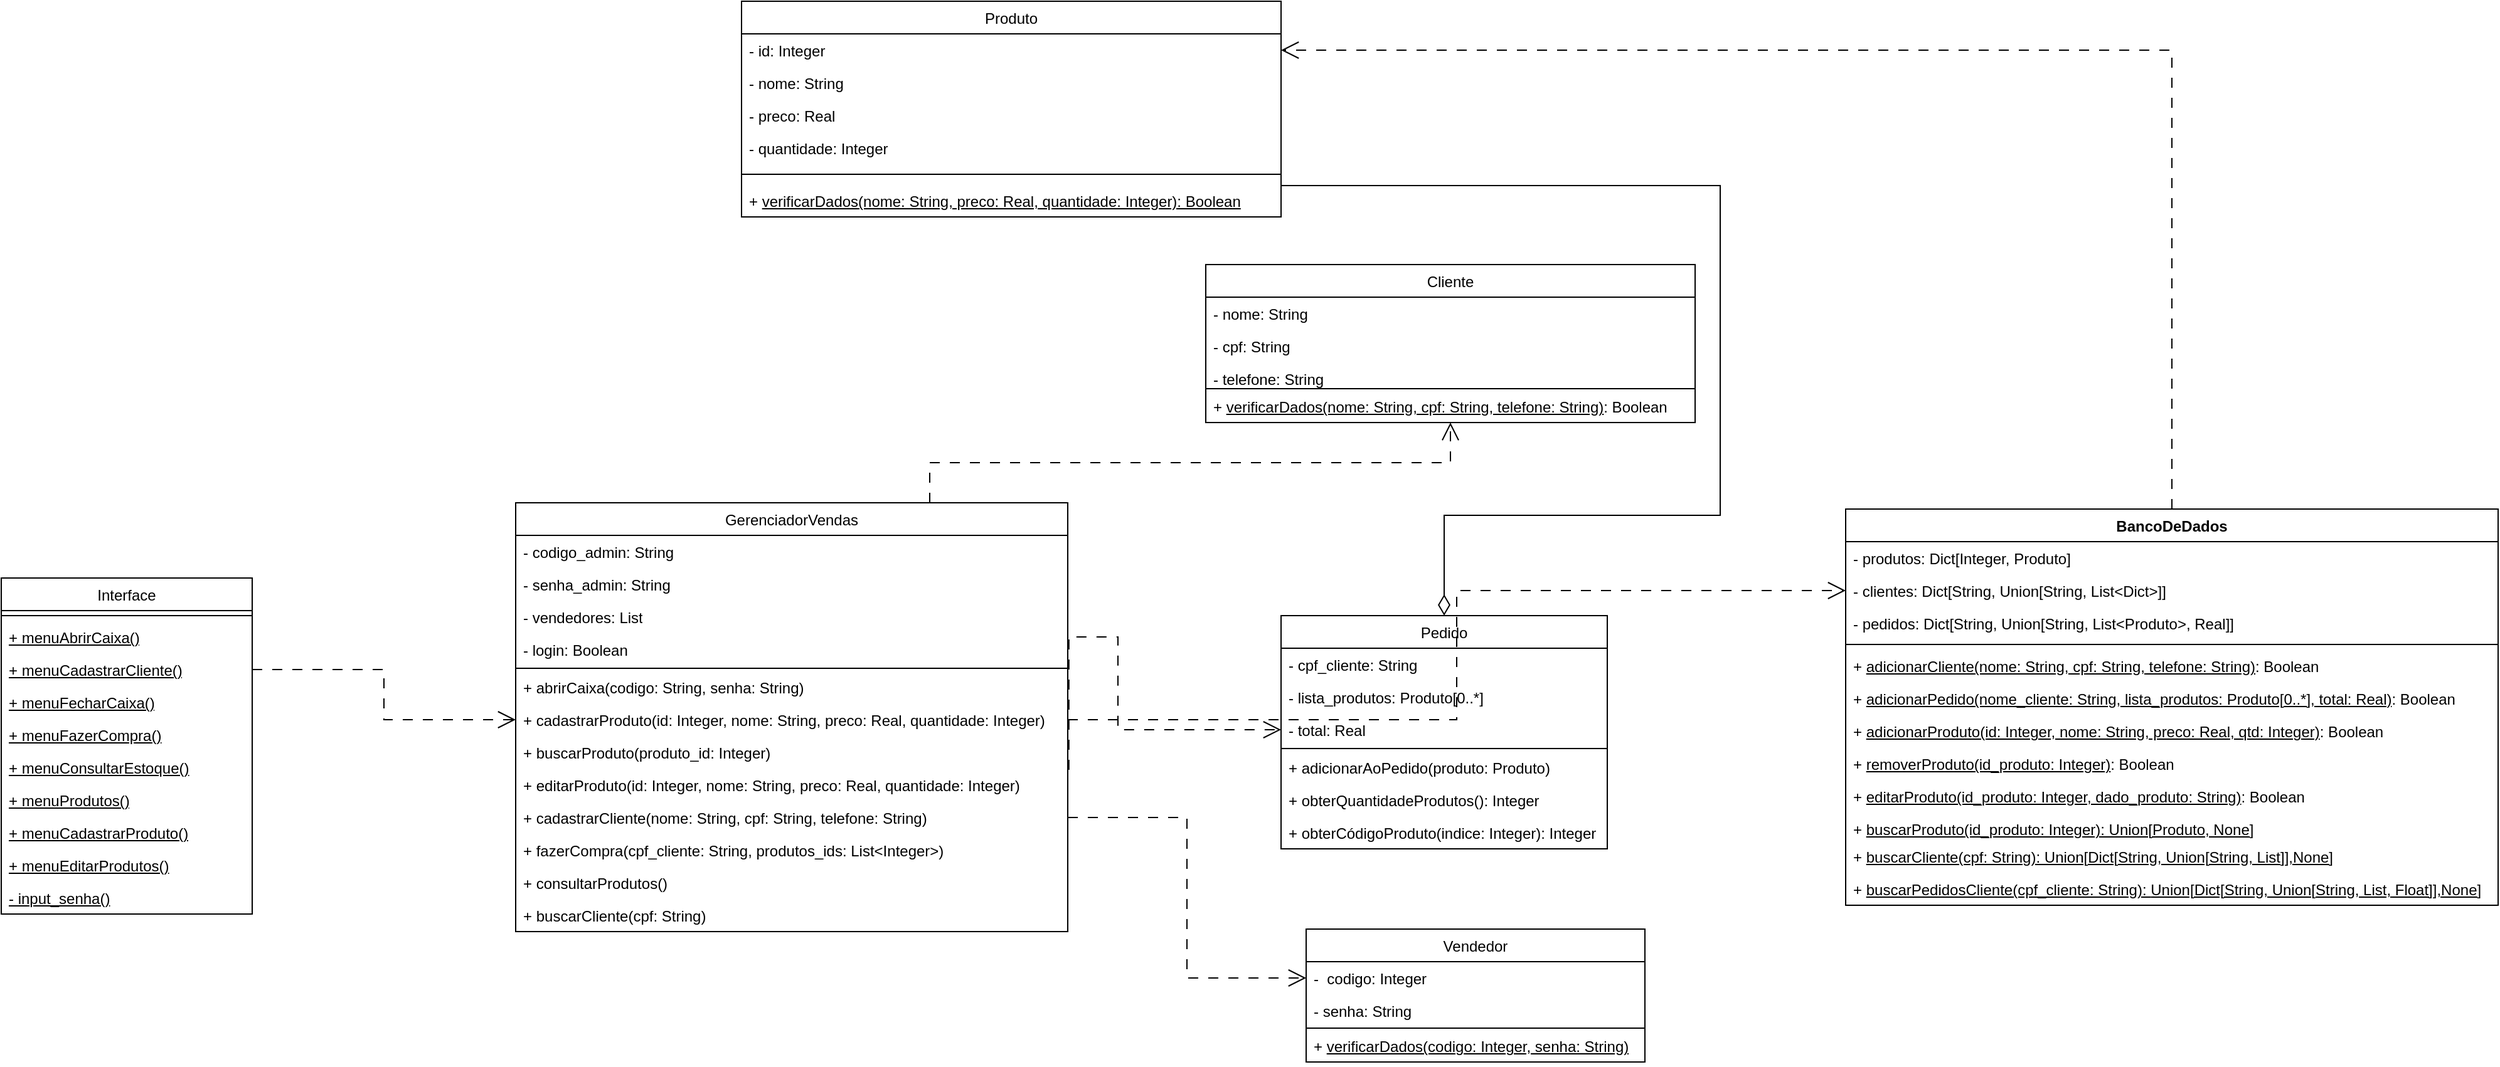 <mxfile version="25.0.3">
  <diagram name="Página-1" id="IokENeqfcZ8Z3EMQ2jjL">
    <mxGraphModel dx="2261" dy="780" grid="1" gridSize="10" guides="1" tooltips="1" connect="1" arrows="1" fold="1" page="1" pageScale="1" pageWidth="827" pageHeight="1169" math="0" shadow="0">
      <root>
        <mxCell id="0" />
        <mxCell id="1" parent="0" />
        <mxCell id="1_fNYgQ6_xFXtblxYXV3-25" value="&lt;span style=&quot;font-weight: normal;&quot;&gt;Produto&lt;/span&gt;" style="swimlane;fontStyle=1;align=center;verticalAlign=top;childLayout=stackLayout;horizontal=1;startSize=26;horizontalStack=0;resizeParent=1;resizeParentMax=0;resizeLast=0;collapsible=1;marginBottom=0;whiteSpace=wrap;html=1;" parent="1" vertex="1">
          <mxGeometry x="230" y="30" width="430" height="172" as="geometry" />
        </mxCell>
        <mxCell id="1_fNYgQ6_xFXtblxYXV3-26" value="- id: Integer" style="text;strokeColor=none;fillColor=none;align=left;verticalAlign=top;spacingLeft=4;spacingRight=4;overflow=hidden;rotatable=0;points=[[0,0.5],[1,0.5]];portConstraint=eastwest;whiteSpace=wrap;html=1;" parent="1_fNYgQ6_xFXtblxYXV3-25" vertex="1">
          <mxGeometry y="26" width="430" height="26" as="geometry" />
        </mxCell>
        <mxCell id="1_fNYgQ6_xFXtblxYXV3-29" value="- nome: String" style="text;strokeColor=none;fillColor=none;align=left;verticalAlign=top;spacingLeft=4;spacingRight=4;overflow=hidden;rotatable=0;points=[[0,0.5],[1,0.5]];portConstraint=eastwest;whiteSpace=wrap;html=1;" parent="1_fNYgQ6_xFXtblxYXV3-25" vertex="1">
          <mxGeometry y="52" width="430" height="26" as="geometry" />
        </mxCell>
        <mxCell id="1_fNYgQ6_xFXtblxYXV3-30" value="- preco: Real" style="text;strokeColor=none;fillColor=none;align=left;verticalAlign=top;spacingLeft=4;spacingRight=4;overflow=hidden;rotatable=0;points=[[0,0.5],[1,0.5]];portConstraint=eastwest;whiteSpace=wrap;html=1;" parent="1_fNYgQ6_xFXtblxYXV3-25" vertex="1">
          <mxGeometry y="78" width="430" height="26" as="geometry" />
        </mxCell>
        <mxCell id="1_fNYgQ6_xFXtblxYXV3-32" value="- quantidade: Integer" style="text;strokeColor=none;fillColor=none;align=left;verticalAlign=top;spacingLeft=4;spacingRight=4;overflow=hidden;rotatable=0;points=[[0,0.5],[1,0.5]];portConstraint=eastwest;whiteSpace=wrap;html=1;" parent="1_fNYgQ6_xFXtblxYXV3-25" vertex="1">
          <mxGeometry y="104" width="430" height="26" as="geometry" />
        </mxCell>
        <mxCell id="1_fNYgQ6_xFXtblxYXV3-27" value="" style="line;strokeWidth=1;fillColor=none;align=left;verticalAlign=middle;spacingTop=-1;spacingLeft=3;spacingRight=3;rotatable=0;labelPosition=right;points=[];portConstraint=eastwest;strokeColor=inherit;" parent="1_fNYgQ6_xFXtblxYXV3-25" vertex="1">
          <mxGeometry y="130" width="430" height="16" as="geometry" />
        </mxCell>
        <mxCell id="_YEIu9zwAJ8JmFqL8ytD-3" value="+ &lt;u&gt;verificarDados(nome: String, preco: Real, quantidade: Integer): Boolean&lt;br&gt;&lt;/u&gt;" style="text;strokeColor=none;fillColor=none;align=left;verticalAlign=top;spacingLeft=4;spacingRight=4;overflow=hidden;rotatable=0;points=[[0,0.5],[1,0.5]];portConstraint=eastwest;whiteSpace=wrap;html=1;" parent="1_fNYgQ6_xFXtblxYXV3-25" vertex="1">
          <mxGeometry y="146" width="430" height="26" as="geometry" />
        </mxCell>
        <mxCell id="1_fNYgQ6_xFXtblxYXV3-53" value="&lt;span style=&quot;font-weight: normal;&quot;&gt;GerenciadorVendas&lt;/span&gt;" style="swimlane;fontStyle=1;align=center;verticalAlign=top;childLayout=stackLayout;horizontal=1;startSize=26;horizontalStack=0;resizeParent=1;resizeParentMax=0;resizeLast=0;collapsible=1;marginBottom=0;whiteSpace=wrap;html=1;" parent="1" vertex="1">
          <mxGeometry x="50" y="430" width="440" height="342" as="geometry" />
        </mxCell>
        <mxCell id="2JDmXyTWBdAf3POCtCD--1" value="- codigo_admin: String" style="text;strokeColor=none;fillColor=none;align=left;verticalAlign=top;spacingLeft=4;spacingRight=4;overflow=hidden;rotatable=0;points=[[0,0.5],[1,0.5]];portConstraint=eastwest;whiteSpace=wrap;html=1;" vertex="1" parent="1_fNYgQ6_xFXtblxYXV3-53">
          <mxGeometry y="26" width="440" height="26" as="geometry" />
        </mxCell>
        <mxCell id="2JDmXyTWBdAf3POCtCD--2" value="- senha_admin: String" style="text;strokeColor=none;fillColor=none;align=left;verticalAlign=top;spacingLeft=4;spacingRight=4;overflow=hidden;rotatable=0;points=[[0,0.5],[1,0.5]];portConstraint=eastwest;whiteSpace=wrap;html=1;" vertex="1" parent="1_fNYgQ6_xFXtblxYXV3-53">
          <mxGeometry y="52" width="440" height="26" as="geometry" />
        </mxCell>
        <mxCell id="2JDmXyTWBdAf3POCtCD--3" value="- vendedores: List" style="text;strokeColor=none;fillColor=none;align=left;verticalAlign=top;spacingLeft=4;spacingRight=4;overflow=hidden;rotatable=0;points=[[0,0.5],[1,0.5]];portConstraint=eastwest;whiteSpace=wrap;html=1;" vertex="1" parent="1_fNYgQ6_xFXtblxYXV3-53">
          <mxGeometry y="78" width="440" height="26" as="geometry" />
        </mxCell>
        <mxCell id="2JDmXyTWBdAf3POCtCD--4" value="- login: Boolean" style="text;strokeColor=none;fillColor=none;align=left;verticalAlign=top;spacingLeft=4;spacingRight=4;overflow=hidden;rotatable=0;points=[[0,0.5],[1,0.5]];portConstraint=eastwest;whiteSpace=wrap;html=1;" vertex="1" parent="1_fNYgQ6_xFXtblxYXV3-53">
          <mxGeometry y="104" width="440" height="26" as="geometry" />
        </mxCell>
        <mxCell id="1_fNYgQ6_xFXtblxYXV3-55" value="" style="line;strokeWidth=1;fillColor=none;align=left;verticalAlign=middle;spacingTop=-1;spacingLeft=3;spacingRight=3;rotatable=0;labelPosition=right;points=[];portConstraint=eastwest;strokeColor=inherit;" parent="1_fNYgQ6_xFXtblxYXV3-53" vertex="1">
          <mxGeometry y="130" width="440" height="4" as="geometry" />
        </mxCell>
        <mxCell id="1_fNYgQ6_xFXtblxYXV3-56" value="+ abrirCaixa(codigo: String, senha: String)" style="text;strokeColor=none;fillColor=none;align=left;verticalAlign=top;spacingLeft=4;spacingRight=4;overflow=hidden;rotatable=0;points=[[0,0.5],[1,0.5]];portConstraint=eastwest;whiteSpace=wrap;html=1;" parent="1_fNYgQ6_xFXtblxYXV3-53" vertex="1">
          <mxGeometry y="134" width="440" height="26" as="geometry" />
        </mxCell>
        <mxCell id="1_fNYgQ6_xFXtblxYXV3-58" value="+ cadastrarProduto(id: Integer, nome: String, preco: Real, quantidade: Integer)" style="text;strokeColor=none;fillColor=none;align=left;verticalAlign=top;spacingLeft=4;spacingRight=4;overflow=hidden;rotatable=0;points=[[0,0.5],[1,0.5]];portConstraint=eastwest;whiteSpace=wrap;html=1;" parent="1_fNYgQ6_xFXtblxYXV3-53" vertex="1">
          <mxGeometry y="160" width="440" height="26" as="geometry" />
        </mxCell>
        <mxCell id="_YEIu9zwAJ8JmFqL8ytD-24" value="+ buscarProduto(produto_id: Integer)" style="text;strokeColor=none;fillColor=none;align=left;verticalAlign=top;spacingLeft=4;spacingRight=4;overflow=hidden;rotatable=0;points=[[0,0.5],[1,0.5]];portConstraint=eastwest;whiteSpace=wrap;html=1;" parent="1_fNYgQ6_xFXtblxYXV3-53" vertex="1">
          <mxGeometry y="186" width="440" height="26" as="geometry" />
        </mxCell>
        <mxCell id="_YEIu9zwAJ8JmFqL8ytD-23" value="+ editarProduto(id: Integer, nome: String, preco: Real, quantidade: Integer)" style="text;strokeColor=none;fillColor=none;align=left;verticalAlign=top;spacingLeft=4;spacingRight=4;overflow=hidden;rotatable=0;points=[[0,0.5],[1,0.5]];portConstraint=eastwest;whiteSpace=wrap;html=1;" parent="1_fNYgQ6_xFXtblxYXV3-53" vertex="1">
          <mxGeometry y="212" width="440" height="26" as="geometry" />
        </mxCell>
        <mxCell id="1_fNYgQ6_xFXtblxYXV3-73" value="+ cadastrarCliente(nome: String, cpf: String, telefone: String)" style="text;strokeColor=none;fillColor=none;align=left;verticalAlign=top;spacingLeft=4;spacingRight=4;overflow=hidden;rotatable=0;points=[[0,0.5],[1,0.5]];portConstraint=eastwest;whiteSpace=wrap;html=1;" parent="1_fNYgQ6_xFXtblxYXV3-53" vertex="1">
          <mxGeometry y="238" width="440" height="26" as="geometry" />
        </mxCell>
        <mxCell id="1_fNYgQ6_xFXtblxYXV3-72" value="+ fazerCompra(cpf_cliente: String, produtos_ids: List&amp;lt;Integer&amp;gt;)" style="text;strokeColor=none;fillColor=none;align=left;verticalAlign=top;spacingLeft=4;spacingRight=4;overflow=hidden;rotatable=0;points=[[0,0.5],[1,0.5]];portConstraint=eastwest;whiteSpace=wrap;html=1;" parent="1_fNYgQ6_xFXtblxYXV3-53" vertex="1">
          <mxGeometry y="264" width="440" height="26" as="geometry" />
        </mxCell>
        <mxCell id="1_fNYgQ6_xFXtblxYXV3-45" value="+ consultarProdutos()" style="text;strokeColor=none;fillColor=none;align=left;verticalAlign=top;spacingLeft=4;spacingRight=4;overflow=hidden;rotatable=0;points=[[0,0.5],[1,0.5]];portConstraint=eastwest;whiteSpace=wrap;html=1;" parent="1_fNYgQ6_xFXtblxYXV3-53" vertex="1">
          <mxGeometry y="290" width="440" height="26" as="geometry" />
        </mxCell>
        <mxCell id="qtJlCgttgDbULgyFnL6i-7" value="&lt;div&gt;+ buscarCliente(cpf: String)&lt;/div&gt;&lt;div&gt;&lt;br&gt;&lt;/div&gt;" style="text;strokeColor=none;fillColor=none;align=left;verticalAlign=top;spacingLeft=4;spacingRight=4;overflow=hidden;rotatable=0;points=[[0,0.5],[1,0.5]];portConstraint=eastwest;whiteSpace=wrap;html=1;" parent="1_fNYgQ6_xFXtblxYXV3-53" vertex="1">
          <mxGeometry y="316" width="440" height="26" as="geometry" />
        </mxCell>
        <mxCell id="1_fNYgQ6_xFXtblxYXV3-74" value="&lt;span style=&quot;font-weight: 400;&quot;&gt;Pedido&lt;/span&gt;" style="swimlane;fontStyle=1;align=center;verticalAlign=top;childLayout=stackLayout;horizontal=1;startSize=26;horizontalStack=0;resizeParent=1;resizeParentMax=0;resizeLast=0;collapsible=1;marginBottom=0;whiteSpace=wrap;html=1;" parent="1" vertex="1">
          <mxGeometry x="660" y="520" width="260" height="186" as="geometry" />
        </mxCell>
        <mxCell id="1_fNYgQ6_xFXtblxYXV3-75" value="- cpf_cliente: String" style="text;strokeColor=none;fillColor=none;align=left;verticalAlign=top;spacingLeft=4;spacingRight=4;overflow=hidden;rotatable=0;points=[[0,0.5],[1,0.5]];portConstraint=eastwest;whiteSpace=wrap;html=1;" parent="1_fNYgQ6_xFXtblxYXV3-74" vertex="1">
          <mxGeometry y="26" width="260" height="26" as="geometry" />
        </mxCell>
        <mxCell id="1_fNYgQ6_xFXtblxYXV3-82" value="- lista_produtos: Produto[0..*]" style="text;strokeColor=none;fillColor=none;align=left;verticalAlign=top;spacingLeft=4;spacingRight=4;overflow=hidden;rotatable=0;points=[[0,0.5],[1,0.5]];portConstraint=eastwest;whiteSpace=wrap;html=1;" parent="1_fNYgQ6_xFXtblxYXV3-74" vertex="1">
          <mxGeometry y="52" width="260" height="26" as="geometry" />
        </mxCell>
        <mxCell id="1_fNYgQ6_xFXtblxYXV3-85" value="- total: Real" style="text;strokeColor=none;fillColor=none;align=left;verticalAlign=top;spacingLeft=4;spacingRight=4;overflow=hidden;rotatable=0;points=[[0,0.5],[1,0.5]];portConstraint=eastwest;whiteSpace=wrap;html=1;" parent="1_fNYgQ6_xFXtblxYXV3-74" vertex="1">
          <mxGeometry y="78" width="260" height="26" as="geometry" />
        </mxCell>
        <mxCell id="1_fNYgQ6_xFXtblxYXV3-76" value="" style="line;strokeWidth=1;fillColor=none;align=left;verticalAlign=middle;spacingTop=-1;spacingLeft=3;spacingRight=3;rotatable=0;labelPosition=right;points=[];portConstraint=eastwest;strokeColor=inherit;" parent="1_fNYgQ6_xFXtblxYXV3-74" vertex="1">
          <mxGeometry y="104" width="260" height="4" as="geometry" />
        </mxCell>
        <mxCell id="1_fNYgQ6_xFXtblxYXV3-79" value="+ adicionarAoPedido(produto: Produto)" style="text;strokeColor=none;fillColor=none;align=left;verticalAlign=top;spacingLeft=4;spacingRight=4;overflow=hidden;rotatable=0;points=[[0,0.5],[1,0.5]];portConstraint=eastwest;whiteSpace=wrap;html=1;" parent="1_fNYgQ6_xFXtblxYXV3-74" vertex="1">
          <mxGeometry y="108" width="260" height="26" as="geometry" />
        </mxCell>
        <mxCell id="1_fNYgQ6_xFXtblxYXV3-77" value="+ obterQuantidadeProdutos(): Integer" style="text;strokeColor=none;fillColor=none;align=left;verticalAlign=top;spacingLeft=4;spacingRight=4;overflow=hidden;rotatable=0;points=[[0,0.5],[1,0.5]];portConstraint=eastwest;whiteSpace=wrap;html=1;" parent="1_fNYgQ6_xFXtblxYXV3-74" vertex="1">
          <mxGeometry y="134" width="260" height="26" as="geometry" />
        </mxCell>
        <mxCell id="1_fNYgQ6_xFXtblxYXV3-78" value="+ obterCódigoProduto(indice: Integer): Integer" style="text;strokeColor=none;fillColor=none;align=left;verticalAlign=top;spacingLeft=4;spacingRight=4;overflow=hidden;rotatable=0;points=[[0,0.5],[1,0.5]];portConstraint=eastwest;whiteSpace=wrap;html=1;" parent="1_fNYgQ6_xFXtblxYXV3-74" vertex="1">
          <mxGeometry y="160" width="260" height="26" as="geometry" />
        </mxCell>
        <mxCell id="1_fNYgQ6_xFXtblxYXV3-91" value="&lt;span style=&quot;font-weight: normal;&quot;&gt;Vendedor&lt;/span&gt;" style="swimlane;fontStyle=1;align=center;verticalAlign=top;childLayout=stackLayout;horizontal=1;startSize=26;horizontalStack=0;resizeParent=1;resizeParentMax=0;resizeLast=0;collapsible=1;marginBottom=0;whiteSpace=wrap;html=1;" parent="1" vertex="1">
          <mxGeometry x="680" y="770" width="270" height="106" as="geometry" />
        </mxCell>
        <mxCell id="1_fNYgQ6_xFXtblxYXV3-92" value="-&amp;nbsp; codigo: Integer" style="text;strokeColor=none;fillColor=none;align=left;verticalAlign=top;spacingLeft=4;spacingRight=4;overflow=hidden;rotatable=0;points=[[0,0.5],[1,0.5]];portConstraint=eastwest;whiteSpace=wrap;html=1;" parent="1_fNYgQ6_xFXtblxYXV3-91" vertex="1">
          <mxGeometry y="26" width="270" height="26" as="geometry" />
        </mxCell>
        <mxCell id="1_fNYgQ6_xFXtblxYXV3-93" value="- senha: String" style="text;strokeColor=none;fillColor=none;align=left;verticalAlign=top;spacingLeft=4;spacingRight=4;overflow=hidden;rotatable=0;points=[[0,0.5],[1,0.5]];portConstraint=eastwest;whiteSpace=wrap;html=1;" parent="1_fNYgQ6_xFXtblxYXV3-91" vertex="1">
          <mxGeometry y="52" width="270" height="26" as="geometry" />
        </mxCell>
        <mxCell id="1_fNYgQ6_xFXtblxYXV3-94" value="" style="line;strokeWidth=1;fillColor=none;align=left;verticalAlign=middle;spacingTop=-1;spacingLeft=3;spacingRight=3;rotatable=0;labelPosition=right;points=[];portConstraint=eastwest;strokeColor=inherit;" parent="1_fNYgQ6_xFXtblxYXV3-91" vertex="1">
          <mxGeometry y="78" width="270" height="2" as="geometry" />
        </mxCell>
        <mxCell id="_YEIu9zwAJ8JmFqL8ytD-4" value="+ &lt;u&gt;verificarDados(codigo: Integer, senha: String)&lt;/u&gt;" style="text;strokeColor=none;fillColor=none;align=left;verticalAlign=top;spacingLeft=4;spacingRight=4;overflow=hidden;rotatable=0;points=[[0,0.5],[1,0.5]];portConstraint=eastwest;whiteSpace=wrap;html=1;" parent="1_fNYgQ6_xFXtblxYXV3-91" vertex="1">
          <mxGeometry y="80" width="270" height="26" as="geometry" />
        </mxCell>
        <mxCell id="eigLV38i5SHjXjXPlfT3-5" value="&lt;span style=&quot;font-weight: normal;&quot;&gt;Interface&lt;/span&gt;" style="swimlane;fontStyle=1;align=center;verticalAlign=top;childLayout=stackLayout;horizontal=1;startSize=26;horizontalStack=0;resizeParent=1;resizeParentMax=0;resizeLast=0;collapsible=1;marginBottom=0;whiteSpace=wrap;html=1;" parent="1" vertex="1">
          <mxGeometry x="-360" y="490" width="200" height="268" as="geometry" />
        </mxCell>
        <mxCell id="eigLV38i5SHjXjXPlfT3-7" value="" style="line;strokeWidth=1;fillColor=none;align=left;verticalAlign=middle;spacingTop=-1;spacingLeft=3;spacingRight=3;rotatable=0;labelPosition=right;points=[];portConstraint=eastwest;strokeColor=inherit;" parent="eigLV38i5SHjXjXPlfT3-5" vertex="1">
          <mxGeometry y="26" width="200" height="8" as="geometry" />
        </mxCell>
        <mxCell id="eigLV38i5SHjXjXPlfT3-15" value="&lt;u&gt;+ menuAbrirCaixa()&lt;/u&gt;" style="text;strokeColor=none;fillColor=none;align=left;verticalAlign=top;spacingLeft=4;spacingRight=4;overflow=hidden;rotatable=0;points=[[0,0.5],[1,0.5]];portConstraint=eastwest;whiteSpace=wrap;html=1;" parent="eigLV38i5SHjXjXPlfT3-5" vertex="1">
          <mxGeometry y="34" width="200" height="26" as="geometry" />
        </mxCell>
        <mxCell id="eigLV38i5SHjXjXPlfT3-16" value="&lt;u&gt;+ menuCadastrarCliente()&lt;/u&gt;" style="text;strokeColor=none;fillColor=none;align=left;verticalAlign=top;spacingLeft=4;spacingRight=4;overflow=hidden;rotatable=0;points=[[0,0.5],[1,0.5]];portConstraint=eastwest;whiteSpace=wrap;html=1;" parent="eigLV38i5SHjXjXPlfT3-5" vertex="1">
          <mxGeometry y="60" width="200" height="26" as="geometry" />
        </mxCell>
        <mxCell id="eigLV38i5SHjXjXPlfT3-20" value="&lt;u&gt;+ menuFecharCaixa()&lt;/u&gt;" style="text;strokeColor=none;fillColor=none;align=left;verticalAlign=top;spacingLeft=4;spacingRight=4;overflow=hidden;rotatable=0;points=[[0,0.5],[1,0.5]];portConstraint=eastwest;whiteSpace=wrap;html=1;" parent="eigLV38i5SHjXjXPlfT3-5" vertex="1">
          <mxGeometry y="86" width="200" height="26" as="geometry" />
        </mxCell>
        <mxCell id="eigLV38i5SHjXjXPlfT3-19" value="&lt;u&gt;+ menuFazerCompra()&lt;/u&gt;" style="text;strokeColor=none;fillColor=none;align=left;verticalAlign=top;spacingLeft=4;spacingRight=4;overflow=hidden;rotatable=0;points=[[0,0.5],[1,0.5]];portConstraint=eastwest;whiteSpace=wrap;html=1;" parent="eigLV38i5SHjXjXPlfT3-5" vertex="1">
          <mxGeometry y="112" width="200" height="26" as="geometry" />
        </mxCell>
        <mxCell id="eigLV38i5SHjXjXPlfT3-18" value="&lt;u&gt;+ menuConsultarEstoque()&lt;/u&gt;" style="text;strokeColor=none;fillColor=none;align=left;verticalAlign=top;spacingLeft=4;spacingRight=4;overflow=hidden;rotatable=0;points=[[0,0.5],[1,0.5]];portConstraint=eastwest;whiteSpace=wrap;html=1;" parent="eigLV38i5SHjXjXPlfT3-5" vertex="1">
          <mxGeometry y="138" width="200" height="26" as="geometry" />
        </mxCell>
        <mxCell id="eigLV38i5SHjXjXPlfT3-17" value="&lt;u&gt;+ menuProdutos()&lt;/u&gt;" style="text;strokeColor=none;fillColor=none;align=left;verticalAlign=top;spacingLeft=4;spacingRight=4;overflow=hidden;rotatable=0;points=[[0,0.5],[1,0.5]];portConstraint=eastwest;whiteSpace=wrap;html=1;" parent="eigLV38i5SHjXjXPlfT3-5" vertex="1">
          <mxGeometry y="164" width="200" height="26" as="geometry" />
        </mxCell>
        <mxCell id="qtJlCgttgDbULgyFnL6i-1" value="&lt;u&gt;+ menuCadastrarProduto()&lt;/u&gt;" style="text;strokeColor=none;fillColor=none;align=left;verticalAlign=top;spacingLeft=4;spacingRight=4;overflow=hidden;rotatable=0;points=[[0,0.5],[1,0.5]];portConstraint=eastwest;whiteSpace=wrap;html=1;" parent="eigLV38i5SHjXjXPlfT3-5" vertex="1">
          <mxGeometry y="190" width="200" height="26" as="geometry" />
        </mxCell>
        <mxCell id="qtJlCgttgDbULgyFnL6i-5" value="&lt;u&gt;+ menuEditarProdutos()&lt;/u&gt;" style="text;strokeColor=none;fillColor=none;align=left;verticalAlign=top;spacingLeft=4;spacingRight=4;overflow=hidden;rotatable=0;points=[[0,0.5],[1,0.5]];portConstraint=eastwest;whiteSpace=wrap;html=1;" parent="eigLV38i5SHjXjXPlfT3-5" vertex="1">
          <mxGeometry y="216" width="200" height="26" as="geometry" />
        </mxCell>
        <mxCell id="qtJlCgttgDbULgyFnL6i-6" value="&lt;div&gt;&lt;u&gt;- input_senha()&lt;/u&gt;&lt;/div&gt;&lt;div&gt;&lt;u&gt;&lt;br&gt;&lt;/u&gt;&lt;/div&gt;" style="text;strokeColor=none;fillColor=none;align=left;verticalAlign=top;spacingLeft=4;spacingRight=4;overflow=hidden;rotatable=0;points=[[0,0.5],[1,0.5]];portConstraint=eastwest;whiteSpace=wrap;html=1;" parent="eigLV38i5SHjXjXPlfT3-5" vertex="1">
          <mxGeometry y="242" width="200" height="26" as="geometry" />
        </mxCell>
        <mxCell id="1_fNYgQ6_xFXtblxYXV3-33" value="&lt;span style=&quot;font-weight: normal;&quot;&gt;Cliente&lt;/span&gt;" style="swimlane;fontStyle=1;align=center;verticalAlign=top;childLayout=stackLayout;horizontal=1;startSize=26;horizontalStack=0;resizeParent=1;resizeParentMax=0;resizeLast=0;collapsible=1;marginBottom=0;whiteSpace=wrap;html=1;" parent="1" vertex="1">
          <mxGeometry x="600" y="240" width="390" height="126" as="geometry" />
        </mxCell>
        <mxCell id="1_fNYgQ6_xFXtblxYXV3-35" value="- nome: String" style="text;strokeColor=none;fillColor=none;align=left;verticalAlign=top;spacingLeft=4;spacingRight=4;overflow=hidden;rotatable=0;points=[[0,0.5],[1,0.5]];portConstraint=eastwest;whiteSpace=wrap;html=1;" parent="1_fNYgQ6_xFXtblxYXV3-33" vertex="1">
          <mxGeometry y="26" width="390" height="26" as="geometry" />
        </mxCell>
        <mxCell id="_YEIu9zwAJ8JmFqL8ytD-2" value="- cpf: String" style="text;strokeColor=none;fillColor=none;align=left;verticalAlign=top;spacingLeft=4;spacingRight=4;overflow=hidden;rotatable=0;points=[[0,0.5],[1,0.5]];portConstraint=eastwest;whiteSpace=wrap;html=1;" parent="1_fNYgQ6_xFXtblxYXV3-33" vertex="1">
          <mxGeometry y="52" width="390" height="26" as="geometry" />
        </mxCell>
        <mxCell id="1_fNYgQ6_xFXtblxYXV3-36" value="- telefone: String" style="text;strokeColor=none;fillColor=none;align=left;verticalAlign=top;spacingLeft=4;spacingRight=4;overflow=hidden;rotatable=0;points=[[0,0.5],[1,0.5]];portConstraint=eastwest;whiteSpace=wrap;html=1;" parent="1_fNYgQ6_xFXtblxYXV3-33" vertex="1">
          <mxGeometry y="78" width="390" height="20" as="geometry" />
        </mxCell>
        <mxCell id="1_fNYgQ6_xFXtblxYXV3-38" value="" style="line;strokeWidth=1;fillColor=none;align=left;verticalAlign=middle;spacingTop=-1;spacingLeft=3;spacingRight=3;rotatable=0;labelPosition=right;points=[];portConstraint=eastwest;strokeColor=inherit;" parent="1_fNYgQ6_xFXtblxYXV3-33" vertex="1">
          <mxGeometry y="98" width="390" height="2" as="geometry" />
        </mxCell>
        <mxCell id="_YEIu9zwAJ8JmFqL8ytD-1" value="+ &lt;u&gt;verificarDados(nome: String, cpf: String, telefone: String)&lt;/u&gt;: Boolean" style="text;strokeColor=none;fillColor=none;align=left;verticalAlign=top;spacingLeft=4;spacingRight=4;overflow=hidden;rotatable=0;points=[[0,0.5],[1,0.5]];portConstraint=eastwest;whiteSpace=wrap;html=1;" parent="1_fNYgQ6_xFXtblxYXV3-33" vertex="1">
          <mxGeometry y="100" width="390" height="26" as="geometry" />
        </mxCell>
        <mxCell id="u8NcvJqqO0mWb3Y4gfqW-11" value="" style="endArrow=none;html=1;endSize=12;startArrow=diamondThin;startSize=14;startFill=0;edgeStyle=orthogonalEdgeStyle;align=left;verticalAlign=bottom;rounded=0;endFill=0;exitX=0.5;exitY=0;exitDx=0;exitDy=0;entryX=1;entryY=0.5;entryDx=0;entryDy=0;" parent="1" source="1_fNYgQ6_xFXtblxYXV3-74" target="1_fNYgQ6_xFXtblxYXV3-30" edge="1">
          <mxGeometry x="-1" y="3" relative="1" as="geometry">
            <mxPoint x="790" y="420" as="sourcePoint" />
            <mxPoint x="950" y="420" as="targetPoint" />
            <Array as="points">
              <mxPoint x="790" y="440" />
              <mxPoint x="1010" y="440" />
              <mxPoint x="1010" y="177" />
            </Array>
            <mxPoint as="offset" />
          </mxGeometry>
        </mxCell>
        <mxCell id="u8NcvJqqO0mWb3Y4gfqW-20" value="" style="endArrow=open;endFill=1;endSize=12;html=1;rounded=0;edgeStyle=orthogonalEdgeStyle;exitX=0.75;exitY=0;exitDx=0;exitDy=0;entryX=0.5;entryY=1;entryDx=0;entryDy=0;dashed=1;dashPattern=8 8;" parent="1" source="1_fNYgQ6_xFXtblxYXV3-53" target="1_fNYgQ6_xFXtblxYXV3-33" edge="1">
          <mxGeometry width="160" relative="1" as="geometry">
            <mxPoint x="590" y="282" as="sourcePoint" />
            <mxPoint x="460" y="449" as="targetPoint" />
          </mxGeometry>
        </mxCell>
        <mxCell id="u8NcvJqqO0mWb3Y4gfqW-21" value="" style="endArrow=open;endFill=1;endSize=12;html=1;rounded=0;edgeStyle=orthogonalEdgeStyle;entryX=0;entryY=0.5;entryDx=0;entryDy=0;dashed=1;dashPattern=8 8;exitX=1.002;exitY=0.038;exitDx=0;exitDy=0;exitPerimeter=0;" parent="1" source="_YEIu9zwAJ8JmFqL8ytD-23" target="1_fNYgQ6_xFXtblxYXV3-85" edge="1">
          <mxGeometry width="160" relative="1" as="geometry">
            <mxPoint x="500" y="537" as="sourcePoint" />
            <mxPoint x="470" y="459" as="targetPoint" />
            <Array as="points">
              <mxPoint x="491" y="537" />
              <mxPoint x="530" y="537" />
              <mxPoint x="530" y="611" />
            </Array>
          </mxGeometry>
        </mxCell>
        <mxCell id="u8NcvJqqO0mWb3Y4gfqW-30" value="" style="endArrow=open;endFill=1;endSize=12;html=1;rounded=0;edgeStyle=orthogonalEdgeStyle;exitX=0.5;exitY=0;exitDx=0;exitDy=0;entryX=1;entryY=0.5;entryDx=0;entryDy=0;dashed=1;dashPattern=8 8;" parent="1" source="xapzhBBC40nK_z7xjR8s-2" target="1_fNYgQ6_xFXtblxYXV3-26" edge="1">
          <mxGeometry width="160" relative="1" as="geometry">
            <mxPoint x="1385" y="420" as="sourcePoint" />
            <mxPoint x="670" y="621" as="targetPoint" />
          </mxGeometry>
        </mxCell>
        <mxCell id="_YEIu9zwAJ8JmFqL8ytD-10" value="" style="endArrow=open;endFill=1;endSize=12;html=1;rounded=0;edgeStyle=orthogonalEdgeStyle;exitX=1;exitY=0.5;exitDx=0;exitDy=0;entryX=0;entryY=0.5;entryDx=0;entryDy=0;dashed=1;dashPattern=8 8;" parent="1" source="1_fNYgQ6_xFXtblxYXV3-73" target="1_fNYgQ6_xFXtblxYXV3-92" edge="1">
          <mxGeometry width="160" relative="1" as="geometry">
            <mxPoint x="500" y="700" as="sourcePoint" />
            <mxPoint x="250" y="752" as="targetPoint" />
          </mxGeometry>
        </mxCell>
        <mxCell id="_YEIu9zwAJ8JmFqL8ytD-11" value="" style="endArrow=open;endFill=1;endSize=12;html=1;rounded=0;edgeStyle=orthogonalEdgeStyle;entryX=0;entryY=0.5;entryDx=0;entryDy=0;exitX=1;exitY=0.5;exitDx=0;exitDy=0;dashed=1;dashPattern=8 8;" parent="1" source="eigLV38i5SHjXjXPlfT3-16" target="1_fNYgQ6_xFXtblxYXV3-58" edge="1">
          <mxGeometry width="160" relative="1" as="geometry">
            <mxPoint x="-330" y="569.44" as="sourcePoint" />
            <mxPoint x="-75" y="355.44" as="targetPoint" />
          </mxGeometry>
        </mxCell>
        <mxCell id="_YEIu9zwAJ8JmFqL8ytD-12" value="" style="endArrow=open;endFill=1;endSize=12;html=1;rounded=0;edgeStyle=orthogonalEdgeStyle;entryX=0;entryY=0.5;entryDx=0;entryDy=0;exitX=1;exitY=0.5;exitDx=0;exitDy=0;dashed=1;dashPattern=8 8;" parent="1" source="1_fNYgQ6_xFXtblxYXV3-58" target="xapzhBBC40nK_z7xjR8s-15" edge="1">
          <mxGeometry width="160" relative="1" as="geometry">
            <mxPoint x="250" y="489.44" as="sourcePoint" />
            <mxPoint x="1060" y="485" as="targetPoint" />
          </mxGeometry>
        </mxCell>
        <mxCell id="xapzhBBC40nK_z7xjR8s-2" value="BancoDeDados" style="swimlane;fontStyle=1;align=center;verticalAlign=top;childLayout=stackLayout;horizontal=1;startSize=26;horizontalStack=0;resizeParent=1;resizeParentMax=0;resizeLast=0;collapsible=1;marginBottom=0;whiteSpace=wrap;html=1;" parent="1" vertex="1">
          <mxGeometry x="1110" y="435" width="520" height="316" as="geometry" />
        </mxCell>
        <mxCell id="xapzhBBC40nK_z7xjR8s-14" value="- produtos: Dict[Integer, Produto]" style="text;strokeColor=none;fillColor=none;align=left;verticalAlign=top;spacingLeft=4;spacingRight=4;overflow=hidden;rotatable=0;points=[[0,0.5],[1,0.5]];portConstraint=eastwest;whiteSpace=wrap;html=1;" parent="xapzhBBC40nK_z7xjR8s-2" vertex="1">
          <mxGeometry y="26" width="520" height="26" as="geometry" />
        </mxCell>
        <mxCell id="xapzhBBC40nK_z7xjR8s-15" value="- clientes: Dict[String, Union[String, List&amp;lt;Dict&amp;gt;]]" style="text;strokeColor=none;fillColor=none;align=left;verticalAlign=top;spacingLeft=4;spacingRight=4;overflow=hidden;rotatable=0;points=[[0,0.5],[1,0.5]];portConstraint=eastwest;whiteSpace=wrap;html=1;" parent="xapzhBBC40nK_z7xjR8s-2" vertex="1">
          <mxGeometry y="52" width="520" height="26" as="geometry" />
        </mxCell>
        <mxCell id="xapzhBBC40nK_z7xjR8s-16" value="- pedidos: Dict[String, Union[String, List&amp;lt;Produto&amp;gt;, Real]]" style="text;strokeColor=none;fillColor=none;align=left;verticalAlign=top;spacingLeft=4;spacingRight=4;overflow=hidden;rotatable=0;points=[[0,0.5],[1,0.5]];portConstraint=eastwest;whiteSpace=wrap;html=1;" parent="xapzhBBC40nK_z7xjR8s-2" vertex="1">
          <mxGeometry y="78" width="520" height="26" as="geometry" />
        </mxCell>
        <mxCell id="xapzhBBC40nK_z7xjR8s-4" value="" style="line;strokeWidth=1;fillColor=none;align=left;verticalAlign=middle;spacingTop=-1;spacingLeft=3;spacingRight=3;rotatable=0;labelPosition=right;points=[];portConstraint=eastwest;strokeColor=inherit;" parent="xapzhBBC40nK_z7xjR8s-2" vertex="1">
          <mxGeometry y="104" width="520" height="8" as="geometry" />
        </mxCell>
        <mxCell id="xapzhBBC40nK_z7xjR8s-6" value="+ &lt;u&gt;adicionarCliente(nome: String, cpf: String, telefone: String)&lt;/u&gt;: Boolean" style="text;strokeColor=none;fillColor=none;align=left;verticalAlign=top;spacingLeft=4;spacingRight=4;overflow=hidden;rotatable=0;points=[[0,0.5],[1,0.5]];portConstraint=eastwest;whiteSpace=wrap;html=1;" parent="xapzhBBC40nK_z7xjR8s-2" vertex="1">
          <mxGeometry y="112" width="520" height="26" as="geometry" />
        </mxCell>
        <mxCell id="xapzhBBC40nK_z7xjR8s-7" value="+ &lt;u&gt;adicionarPedido(nome_cliente: String, lista_produtos: Produto[0..*], total: Real)&lt;/u&gt;: Boolean" style="text;strokeColor=none;fillColor=none;align=left;verticalAlign=top;spacingLeft=4;spacingRight=4;overflow=hidden;rotatable=0;points=[[0,0.5],[1,0.5]];portConstraint=eastwest;whiteSpace=wrap;html=1;" parent="xapzhBBC40nK_z7xjR8s-2" vertex="1">
          <mxGeometry y="138" width="520" height="26" as="geometry" />
        </mxCell>
        <mxCell id="xapzhBBC40nK_z7xjR8s-8" value="+ &lt;u&gt;adicionarProduto(id: Integer, nome: String, preco: Real, qtd: Integer)&lt;/u&gt;: Boolean" style="text;strokeColor=none;fillColor=none;align=left;verticalAlign=top;spacingLeft=4;spacingRight=4;overflow=hidden;rotatable=0;points=[[0,0.5],[1,0.5]];portConstraint=eastwest;whiteSpace=wrap;html=1;" parent="xapzhBBC40nK_z7xjR8s-2" vertex="1">
          <mxGeometry y="164" width="520" height="26" as="geometry" />
        </mxCell>
        <mxCell id="xapzhBBC40nK_z7xjR8s-9" value="+ &lt;u&gt;removerProduto(id_produto: Integer)&lt;/u&gt;: Boolean" style="text;strokeColor=none;fillColor=none;align=left;verticalAlign=top;spacingLeft=4;spacingRight=4;overflow=hidden;rotatable=0;points=[[0,0.5],[1,0.5]];portConstraint=eastwest;whiteSpace=wrap;html=1;" parent="xapzhBBC40nK_z7xjR8s-2" vertex="1">
          <mxGeometry y="190" width="520" height="26" as="geometry" />
        </mxCell>
        <mxCell id="xapzhBBC40nK_z7xjR8s-10" value="+ &lt;u&gt;editarProduto(id_produto: Integer, dado_produto: String)&lt;/u&gt;: Boolean" style="text;strokeColor=none;fillColor=none;align=left;verticalAlign=top;spacingLeft=4;spacingRight=4;overflow=hidden;rotatable=0;points=[[0,0.5],[1,0.5]];portConstraint=eastwest;whiteSpace=wrap;html=1;" parent="xapzhBBC40nK_z7xjR8s-2" vertex="1">
          <mxGeometry y="216" width="520" height="26" as="geometry" />
        </mxCell>
        <mxCell id="xapzhBBC40nK_z7xjR8s-11" value="+ &lt;u&gt;buscarProduto(id_produto: Integer): Union[Produto, None]&lt;/u&gt;" style="text;strokeColor=none;fillColor=none;align=left;verticalAlign=top;spacingLeft=4;spacingRight=4;overflow=hidden;rotatable=0;points=[[0,0.5],[1,0.5]];portConstraint=eastwest;whiteSpace=wrap;html=1;" parent="xapzhBBC40nK_z7xjR8s-2" vertex="1">
          <mxGeometry y="242" width="520" height="22" as="geometry" />
        </mxCell>
        <mxCell id="xapzhBBC40nK_z7xjR8s-12" value="+ &lt;u&gt;buscarCliente(cpf: String): Union[Dict[String, Union[String, List]],None]&lt;/u&gt;" style="text;strokeColor=none;fillColor=none;align=left;verticalAlign=top;spacingLeft=4;spacingRight=4;overflow=hidden;rotatable=0;points=[[0,0.5],[1,0.5]];portConstraint=eastwest;whiteSpace=wrap;html=1;" parent="xapzhBBC40nK_z7xjR8s-2" vertex="1">
          <mxGeometry y="264" width="520" height="26" as="geometry" />
        </mxCell>
        <mxCell id="xapzhBBC40nK_z7xjR8s-13" value="+ &lt;u&gt;buscarPedidosCliente(cpf_cliente: String): &lt;/u&gt;&lt;u&gt;Union[Dict[String, Union[String, List, Float]],None]&lt;/u&gt;" style="text;strokeColor=none;fillColor=none;align=left;verticalAlign=top;spacingLeft=4;spacingRight=4;overflow=hidden;rotatable=0;points=[[0,0.5],[1,0.5]];portConstraint=eastwest;whiteSpace=wrap;html=1;" parent="xapzhBBC40nK_z7xjR8s-2" vertex="1">
          <mxGeometry y="290" width="520" height="26" as="geometry" />
        </mxCell>
      </root>
    </mxGraphModel>
  </diagram>
</mxfile>

